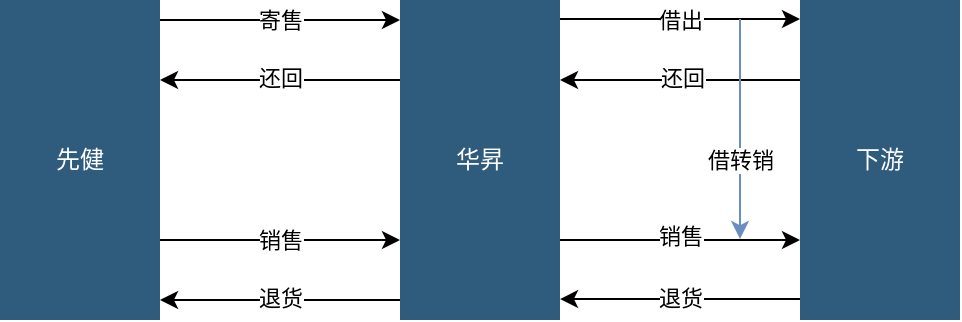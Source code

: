<mxfile version="26.0.5">
  <diagram id="07fea595-8f29-1299-0266-81d95cde20df" name="Page-1">
    <mxGraphModel dx="508" dy="424" grid="1" gridSize="10" guides="1" tooltips="1" connect="1" arrows="1" fold="1" page="1" pageScale="1" pageWidth="1169" pageHeight="827" background="#ffffff" math="0" shadow="0">
      <root>
        <mxCell id="0" />
        <mxCell id="1" parent="0" />
        <mxCell id="Jn0047mMca7Zs-8DiiRi-224" style="edgeStyle=orthogonalEdgeStyle;rounded=0;orthogonalLoop=1;jettySize=auto;html=1;exitX=1;exitY=0.75;exitDx=0;exitDy=0;entryX=0;entryY=0.75;entryDx=0;entryDy=0;" edge="1" parent="1" source="Jn0047mMca7Zs-8DiiRi-217" target="Jn0047mMca7Zs-8DiiRi-220">
          <mxGeometry relative="1" as="geometry" />
        </mxCell>
        <mxCell id="Jn0047mMca7Zs-8DiiRi-226" value="销售" style="edgeLabel;html=1;align=center;verticalAlign=middle;resizable=0;points=[];" vertex="1" connectable="0" parent="Jn0047mMca7Zs-8DiiRi-224">
          <mxGeometry x="-0.033" relative="1" as="geometry">
            <mxPoint x="2" as="offset" />
          </mxGeometry>
        </mxCell>
        <mxCell id="Jn0047mMca7Zs-8DiiRi-217" value="先健" style="whiteSpace=wrap;shadow=0;fontColor=#FFFFFF;fontFamily=Helvetica;fontStyle=0;html=1;fontSize=12;plain-purple;strokeColor=none;fillColor=#2f5b7c;gradientColor=none;spacing=6;verticalAlign=middle;" vertex="1" parent="1">
          <mxGeometry x="120" y="40" width="80" height="160" as="geometry" />
        </mxCell>
        <mxCell id="Jn0047mMca7Zs-8DiiRi-228" style="edgeStyle=orthogonalEdgeStyle;rounded=0;orthogonalLoop=1;jettySize=auto;html=1;exitX=1;exitY=0.75;exitDx=0;exitDy=0;entryX=0;entryY=0.75;entryDx=0;entryDy=0;" edge="1" parent="1" source="Jn0047mMca7Zs-8DiiRi-220" target="Jn0047mMca7Zs-8DiiRi-227">
          <mxGeometry relative="1" as="geometry" />
        </mxCell>
        <mxCell id="Jn0047mMca7Zs-8DiiRi-229" value="销售" style="edgeLabel;html=1;align=center;verticalAlign=middle;resizable=0;points=[];" vertex="1" connectable="0" parent="Jn0047mMca7Zs-8DiiRi-228">
          <mxGeometry x="0.017" y="2" relative="1" as="geometry">
            <mxPoint x="-1" as="offset" />
          </mxGeometry>
        </mxCell>
        <mxCell id="Jn0047mMca7Zs-8DiiRi-220" value="华昇" style="whiteSpace=wrap;shadow=0;fontColor=#FFFFFF;fontFamily=Helvetica;fontStyle=0;html=1;fontSize=12;plain-purple;strokeColor=none;fillColor=#2f5b7c;gradientColor=none;spacing=6;verticalAlign=middle;" vertex="1" parent="1">
          <mxGeometry x="320" y="40" width="80" height="160" as="geometry" />
        </mxCell>
        <mxCell id="Jn0047mMca7Zs-8DiiRi-232" style="edgeStyle=orthogonalEdgeStyle;rounded=0;orthogonalLoop=1;jettySize=auto;html=1;exitX=0;exitY=0.25;exitDx=0;exitDy=0;entryX=1;entryY=0.25;entryDx=0;entryDy=0;" edge="1" parent="1" source="Jn0047mMca7Zs-8DiiRi-227" target="Jn0047mMca7Zs-8DiiRi-220">
          <mxGeometry relative="1" as="geometry" />
        </mxCell>
        <mxCell id="Jn0047mMca7Zs-8DiiRi-233" value="还回" style="edgeLabel;html=1;align=center;verticalAlign=middle;resizable=0;points=[];" vertex="1" connectable="0" parent="Jn0047mMca7Zs-8DiiRi-232">
          <mxGeometry x="-0.027" y="-1" relative="1" as="geometry">
            <mxPoint x="-1" as="offset" />
          </mxGeometry>
        </mxCell>
        <mxCell id="Jn0047mMca7Zs-8DiiRi-227" value="下游" style="whiteSpace=wrap;shadow=0;fontColor=#FFFFFF;fontFamily=Helvetica;fontStyle=0;html=1;fontSize=12;plain-purple;strokeColor=none;fillColor=#2f5b7c;gradientColor=none;spacing=6;verticalAlign=middle;" vertex="1" parent="1">
          <mxGeometry x="520" y="40" width="80" height="160" as="geometry" />
        </mxCell>
        <mxCell id="Jn0047mMca7Zs-8DiiRi-234" style="edgeStyle=orthogonalEdgeStyle;rounded=0;orthogonalLoop=1;jettySize=auto;html=1;exitX=0;exitY=0.25;exitDx=0;exitDy=0;entryX=1;entryY=0.25;entryDx=0;entryDy=0;" edge="1" parent="1">
          <mxGeometry relative="1" as="geometry">
            <mxPoint x="320" y="80" as="sourcePoint" />
            <mxPoint x="200" y="80" as="targetPoint" />
          </mxGeometry>
        </mxCell>
        <mxCell id="Jn0047mMca7Zs-8DiiRi-235" value="还回" style="edgeLabel;html=1;align=center;verticalAlign=middle;resizable=0;points=[];" vertex="1" connectable="0" parent="Jn0047mMca7Zs-8DiiRi-234">
          <mxGeometry x="-0.027" y="-1" relative="1" as="geometry">
            <mxPoint x="-2" as="offset" />
          </mxGeometry>
        </mxCell>
        <mxCell id="Jn0047mMca7Zs-8DiiRi-238" style="edgeStyle=orthogonalEdgeStyle;rounded=0;orthogonalLoop=1;jettySize=auto;html=1;exitX=0;exitY=0.25;exitDx=0;exitDy=0;entryX=1;entryY=0.25;entryDx=0;entryDy=0;" edge="1" parent="1">
          <mxGeometry relative="1" as="geometry">
            <mxPoint x="320" y="190" as="sourcePoint" />
            <mxPoint x="200" y="190" as="targetPoint" />
          </mxGeometry>
        </mxCell>
        <mxCell id="Jn0047mMca7Zs-8DiiRi-239" value="退货" style="edgeLabel;html=1;align=center;verticalAlign=middle;resizable=0;points=[];" vertex="1" connectable="0" parent="Jn0047mMca7Zs-8DiiRi-238">
          <mxGeometry x="-0.027" y="-1" relative="1" as="geometry">
            <mxPoint x="-2" as="offset" />
          </mxGeometry>
        </mxCell>
        <mxCell id="Jn0047mMca7Zs-8DiiRi-240" style="edgeStyle=orthogonalEdgeStyle;rounded=0;orthogonalLoop=1;jettySize=auto;html=1;exitX=0;exitY=0.25;exitDx=0;exitDy=0;entryX=1;entryY=0.25;entryDx=0;entryDy=0;" edge="1" parent="1">
          <mxGeometry relative="1" as="geometry">
            <mxPoint x="520" y="189.52" as="sourcePoint" />
            <mxPoint x="400" y="189.52" as="targetPoint" />
          </mxGeometry>
        </mxCell>
        <mxCell id="Jn0047mMca7Zs-8DiiRi-241" value="退货" style="edgeLabel;html=1;align=center;verticalAlign=middle;resizable=0;points=[];" vertex="1" connectable="0" parent="Jn0047mMca7Zs-8DiiRi-240">
          <mxGeometry x="-0.027" y="-1" relative="1" as="geometry">
            <mxPoint x="-2" as="offset" />
          </mxGeometry>
        </mxCell>
        <mxCell id="Jn0047mMca7Zs-8DiiRi-242" style="edgeStyle=orthogonalEdgeStyle;rounded=0;orthogonalLoop=1;jettySize=auto;html=1;exitX=1;exitY=0.75;exitDx=0;exitDy=0;entryX=0;entryY=0.75;entryDx=0;entryDy=0;" edge="1" parent="1">
          <mxGeometry relative="1" as="geometry">
            <mxPoint x="200" y="50" as="sourcePoint" />
            <mxPoint x="320" y="50" as="targetPoint" />
          </mxGeometry>
        </mxCell>
        <mxCell id="Jn0047mMca7Zs-8DiiRi-243" value="寄售" style="edgeLabel;html=1;align=center;verticalAlign=middle;resizable=0;points=[];" vertex="1" connectable="0" parent="Jn0047mMca7Zs-8DiiRi-242">
          <mxGeometry x="-0.033" relative="1" as="geometry">
            <mxPoint x="2" as="offset" />
          </mxGeometry>
        </mxCell>
        <mxCell id="Jn0047mMca7Zs-8DiiRi-244" style="edgeStyle=orthogonalEdgeStyle;rounded=0;orthogonalLoop=1;jettySize=auto;html=1;exitX=1;exitY=0.75;exitDx=0;exitDy=0;entryX=0;entryY=0.75;entryDx=0;entryDy=0;" edge="1" parent="1">
          <mxGeometry relative="1" as="geometry">
            <mxPoint x="400" y="49.52" as="sourcePoint" />
            <mxPoint x="520" y="49.52" as="targetPoint" />
          </mxGeometry>
        </mxCell>
        <mxCell id="Jn0047mMca7Zs-8DiiRi-245" value="借出" style="edgeLabel;html=1;align=center;verticalAlign=middle;resizable=0;points=[];" vertex="1" connectable="0" parent="Jn0047mMca7Zs-8DiiRi-244">
          <mxGeometry x="-0.033" relative="1" as="geometry">
            <mxPoint x="2" as="offset" />
          </mxGeometry>
        </mxCell>
        <mxCell id="Jn0047mMca7Zs-8DiiRi-246" value="" style="endArrow=classic;html=1;rounded=0;fillColor=#dae8fc;strokeColor=#6c8ebf;" edge="1" parent="1">
          <mxGeometry width="50" height="50" relative="1" as="geometry">
            <mxPoint x="490" y="49.52" as="sourcePoint" />
            <mxPoint x="490" y="159.52" as="targetPoint" />
          </mxGeometry>
        </mxCell>
        <mxCell id="Jn0047mMca7Zs-8DiiRi-247" value="借转销" style="edgeLabel;html=1;align=center;verticalAlign=middle;resizable=0;points=[];" vertex="1" connectable="0" parent="Jn0047mMca7Zs-8DiiRi-246">
          <mxGeometry x="0.095" relative="1" as="geometry">
            <mxPoint y="10" as="offset" />
          </mxGeometry>
        </mxCell>
      </root>
    </mxGraphModel>
  </diagram>
</mxfile>
